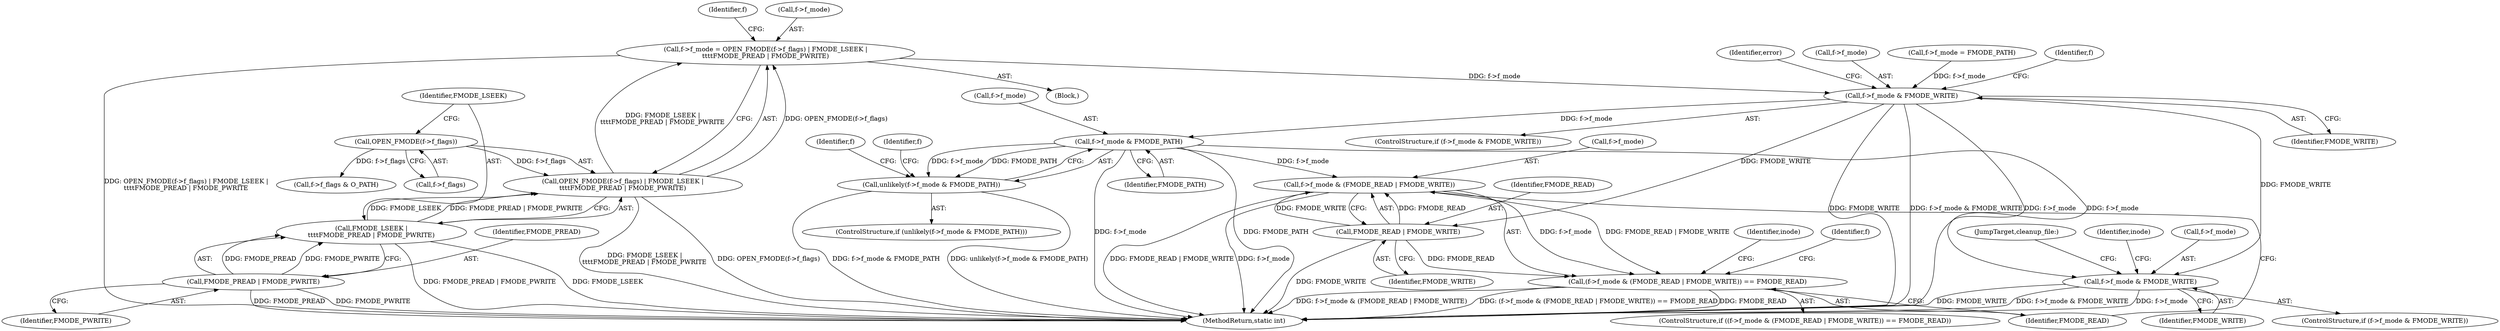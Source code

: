 digraph "0_linux_eee5cc2702929fd41cce28058dc6d6717f723f87_9@pointer" {
"1000109" [label="(Call,f->f_mode = OPEN_FMODE(f->f_flags) | FMODE_LSEEK |\n\t\t\t\tFMODE_PREAD | FMODE_PWRITE)"];
"1000113" [label="(Call,OPEN_FMODE(f->f_flags) | FMODE_LSEEK |\n\t\t\t\tFMODE_PREAD | FMODE_PWRITE)"];
"1000114" [label="(Call,OPEN_FMODE(f->f_flags))"];
"1000118" [label="(Call,FMODE_LSEEK |\n\t\t\t\tFMODE_PREAD | FMODE_PWRITE)"];
"1000120" [label="(Call,FMODE_PREAD | FMODE_PWRITE)"];
"1000154" [label="(Call,f->f_mode & FMODE_WRITE)"];
"1000194" [label="(Call,f->f_mode & FMODE_PATH)"];
"1000193" [label="(Call,unlikely(f->f_mode & FMODE_PATH))"];
"1000270" [label="(Call,f->f_mode & (FMODE_READ | FMODE_WRITE))"];
"1000269" [label="(Call,(f->f_mode & (FMODE_READ | FMODE_WRITE)) == FMODE_READ)"];
"1000314" [label="(Call,f->f_mode & FMODE_WRITE)"];
"1000274" [label="(Call,FMODE_READ | FMODE_WRITE)"];
"1000268" [label="(ControlStructure,if ((f->f_mode & (FMODE_READ | FMODE_WRITE)) == FMODE_READ))"];
"1000119" [label="(Identifier,FMODE_LSEEK)"];
"1000198" [label="(Identifier,FMODE_PATH)"];
"1000274" [label="(Call,FMODE_READ | FMODE_WRITE)"];
"1000269" [label="(Call,(f->f_mode & (FMODE_READ | FMODE_WRITE)) == FMODE_READ)"];
"1000158" [label="(Identifier,FMODE_WRITE)"];
"1000161" [label="(Identifier,error)"];
"1000115" [label="(Call,f->f_flags)"];
"1000127" [label="(Identifier,f)"];
"1000315" [label="(Call,f->f_mode)"];
"1000155" [label="(Call,f->f_mode)"];
"1000279" [label="(Identifier,inode)"];
"1000122" [label="(Identifier,FMODE_PWRITE)"];
"1000130" [label="(Call,f->f_mode = FMODE_PATH)"];
"1000194" [label="(Call,f->f_mode & FMODE_PATH)"];
"1000271" [label="(Call,f->f_mode)"];
"1000277" [label="(Identifier,FMODE_READ)"];
"1000109" [label="(Call,f->f_mode = OPEN_FMODE(f->f_flags) | FMODE_LSEEK |\n\t\t\t\tFMODE_PREAD | FMODE_PWRITE)"];
"1000192" [label="(ControlStructure,if (unlikely(f->f_mode & FMODE_PATH)))"];
"1000125" [label="(Call,f->f_flags & O_PATH)"];
"1000275" [label="(Identifier,FMODE_READ)"];
"1000154" [label="(Call,f->f_mode & FMODE_WRITE)"];
"1000314" [label="(Call,f->f_mode & FMODE_WRITE)"];
"1000364" [label="(MethodReturn,static int)"];
"1000318" [label="(Identifier,FMODE_WRITE)"];
"1000210" [label="(Identifier,f)"];
"1000282" [label="(Identifier,f)"];
"1000121" [label="(Identifier,FMODE_PREAD)"];
"1000110" [label="(Call,f->f_mode)"];
"1000270" [label="(Call,f->f_mode & (FMODE_READ | FMODE_WRITE))"];
"1000182" [label="(Identifier,f)"];
"1000113" [label="(Call,OPEN_FMODE(f->f_flags) | FMODE_LSEEK |\n\t\t\t\tFMODE_PREAD | FMODE_PWRITE)"];
"1000195" [label="(Call,f->f_mode)"];
"1000114" [label="(Call,OPEN_FMODE(f->f_flags))"];
"1000153" [label="(ControlStructure,if (f->f_mode & FMODE_WRITE))"];
"1000313" [label="(ControlStructure,if (f->f_mode & FMODE_WRITE))"];
"1000337" [label="(JumpTarget,cleanup_file:)"];
"1000105" [label="(Block,)"];
"1000193" [label="(Call,unlikely(f->f_mode & FMODE_PATH))"];
"1000321" [label="(Identifier,inode)"];
"1000120" [label="(Call,FMODE_PREAD | FMODE_PWRITE)"];
"1000276" [label="(Identifier,FMODE_WRITE)"];
"1000118" [label="(Call,FMODE_LSEEK |\n\t\t\t\tFMODE_PREAD | FMODE_PWRITE)"];
"1000202" [label="(Identifier,f)"];
"1000109" -> "1000105"  [label="AST: "];
"1000109" -> "1000113"  [label="CFG: "];
"1000110" -> "1000109"  [label="AST: "];
"1000113" -> "1000109"  [label="AST: "];
"1000127" -> "1000109"  [label="CFG: "];
"1000109" -> "1000364"  [label="DDG: OPEN_FMODE(f->f_flags) | FMODE_LSEEK |\n\t\t\t\tFMODE_PREAD | FMODE_PWRITE"];
"1000113" -> "1000109"  [label="DDG: OPEN_FMODE(f->f_flags)"];
"1000113" -> "1000109"  [label="DDG: FMODE_LSEEK |\n\t\t\t\tFMODE_PREAD | FMODE_PWRITE"];
"1000109" -> "1000154"  [label="DDG: f->f_mode"];
"1000113" -> "1000118"  [label="CFG: "];
"1000114" -> "1000113"  [label="AST: "];
"1000118" -> "1000113"  [label="AST: "];
"1000113" -> "1000364"  [label="DDG: OPEN_FMODE(f->f_flags)"];
"1000113" -> "1000364"  [label="DDG: FMODE_LSEEK |\n\t\t\t\tFMODE_PREAD | FMODE_PWRITE"];
"1000114" -> "1000113"  [label="DDG: f->f_flags"];
"1000118" -> "1000113"  [label="DDG: FMODE_LSEEK"];
"1000118" -> "1000113"  [label="DDG: FMODE_PREAD | FMODE_PWRITE"];
"1000114" -> "1000115"  [label="CFG: "];
"1000115" -> "1000114"  [label="AST: "];
"1000119" -> "1000114"  [label="CFG: "];
"1000114" -> "1000125"  [label="DDG: f->f_flags"];
"1000118" -> "1000120"  [label="CFG: "];
"1000119" -> "1000118"  [label="AST: "];
"1000120" -> "1000118"  [label="AST: "];
"1000118" -> "1000364"  [label="DDG: FMODE_PREAD | FMODE_PWRITE"];
"1000118" -> "1000364"  [label="DDG: FMODE_LSEEK"];
"1000120" -> "1000118"  [label="DDG: FMODE_PREAD"];
"1000120" -> "1000118"  [label="DDG: FMODE_PWRITE"];
"1000120" -> "1000122"  [label="CFG: "];
"1000121" -> "1000120"  [label="AST: "];
"1000122" -> "1000120"  [label="AST: "];
"1000120" -> "1000364"  [label="DDG: FMODE_PREAD"];
"1000120" -> "1000364"  [label="DDG: FMODE_PWRITE"];
"1000154" -> "1000153"  [label="AST: "];
"1000154" -> "1000158"  [label="CFG: "];
"1000155" -> "1000154"  [label="AST: "];
"1000158" -> "1000154"  [label="AST: "];
"1000161" -> "1000154"  [label="CFG: "];
"1000182" -> "1000154"  [label="CFG: "];
"1000154" -> "1000364"  [label="DDG: f->f_mode"];
"1000154" -> "1000364"  [label="DDG: FMODE_WRITE"];
"1000154" -> "1000364"  [label="DDG: f->f_mode & FMODE_WRITE"];
"1000130" -> "1000154"  [label="DDG: f->f_mode"];
"1000154" -> "1000194"  [label="DDG: f->f_mode"];
"1000154" -> "1000274"  [label="DDG: FMODE_WRITE"];
"1000154" -> "1000314"  [label="DDG: FMODE_WRITE"];
"1000194" -> "1000193"  [label="AST: "];
"1000194" -> "1000198"  [label="CFG: "];
"1000195" -> "1000194"  [label="AST: "];
"1000198" -> "1000194"  [label="AST: "];
"1000193" -> "1000194"  [label="CFG: "];
"1000194" -> "1000364"  [label="DDG: f->f_mode"];
"1000194" -> "1000364"  [label="DDG: FMODE_PATH"];
"1000194" -> "1000193"  [label="DDG: f->f_mode"];
"1000194" -> "1000193"  [label="DDG: FMODE_PATH"];
"1000194" -> "1000270"  [label="DDG: f->f_mode"];
"1000194" -> "1000314"  [label="DDG: f->f_mode"];
"1000193" -> "1000192"  [label="AST: "];
"1000202" -> "1000193"  [label="CFG: "];
"1000210" -> "1000193"  [label="CFG: "];
"1000193" -> "1000364"  [label="DDG: f->f_mode & FMODE_PATH"];
"1000193" -> "1000364"  [label="DDG: unlikely(f->f_mode & FMODE_PATH)"];
"1000270" -> "1000269"  [label="AST: "];
"1000270" -> "1000274"  [label="CFG: "];
"1000271" -> "1000270"  [label="AST: "];
"1000274" -> "1000270"  [label="AST: "];
"1000277" -> "1000270"  [label="CFG: "];
"1000270" -> "1000364"  [label="DDG: FMODE_READ | FMODE_WRITE"];
"1000270" -> "1000364"  [label="DDG: f->f_mode"];
"1000270" -> "1000269"  [label="DDG: f->f_mode"];
"1000270" -> "1000269"  [label="DDG: FMODE_READ | FMODE_WRITE"];
"1000274" -> "1000270"  [label="DDG: FMODE_READ"];
"1000274" -> "1000270"  [label="DDG: FMODE_WRITE"];
"1000269" -> "1000268"  [label="AST: "];
"1000269" -> "1000277"  [label="CFG: "];
"1000277" -> "1000269"  [label="AST: "];
"1000279" -> "1000269"  [label="CFG: "];
"1000282" -> "1000269"  [label="CFG: "];
"1000269" -> "1000364"  [label="DDG: (f->f_mode & (FMODE_READ | FMODE_WRITE)) == FMODE_READ"];
"1000269" -> "1000364"  [label="DDG: FMODE_READ"];
"1000269" -> "1000364"  [label="DDG: f->f_mode & (FMODE_READ | FMODE_WRITE)"];
"1000274" -> "1000269"  [label="DDG: FMODE_READ"];
"1000314" -> "1000313"  [label="AST: "];
"1000314" -> "1000318"  [label="CFG: "];
"1000315" -> "1000314"  [label="AST: "];
"1000318" -> "1000314"  [label="AST: "];
"1000321" -> "1000314"  [label="CFG: "];
"1000337" -> "1000314"  [label="CFG: "];
"1000314" -> "1000364"  [label="DDG: f->f_mode"];
"1000314" -> "1000364"  [label="DDG: FMODE_WRITE"];
"1000314" -> "1000364"  [label="DDG: f->f_mode & FMODE_WRITE"];
"1000274" -> "1000276"  [label="CFG: "];
"1000275" -> "1000274"  [label="AST: "];
"1000276" -> "1000274"  [label="AST: "];
"1000274" -> "1000364"  [label="DDG: FMODE_WRITE"];
}
